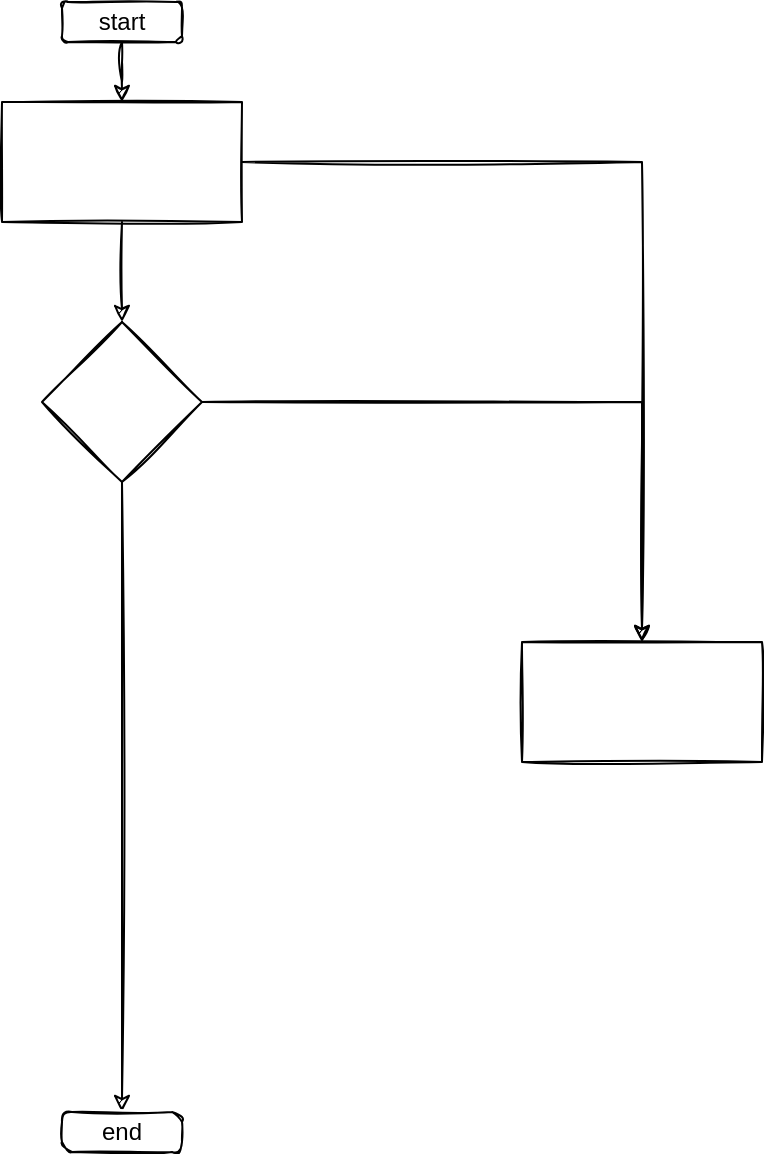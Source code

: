 <mxfile version="20.6.2" type="github">
  <diagram id="pc3F08xyTTGjwIMSuzRH" name="ページ1">
    <mxGraphModel dx="1422" dy="882" grid="1" gridSize="10" guides="1" tooltips="1" connect="1" arrows="1" fold="1" page="1" pageScale="1" pageWidth="827" pageHeight="1169" math="0" shadow="0">
      <root>
        <mxCell id="0" />
        <mxCell id="1" parent="0" />
        <mxCell id="RlombEwHmYLS-OOxF9OD-4" value="" style="edgeStyle=orthogonalEdgeStyle;rounded=0;orthogonalLoop=1;jettySize=auto;html=1;sketch=1;" parent="1" source="RlombEwHmYLS-OOxF9OD-1" target="RlombEwHmYLS-OOxF9OD-2" edge="1">
          <mxGeometry relative="1" as="geometry" />
        </mxCell>
        <mxCell id="RlombEwHmYLS-OOxF9OD-7" value="" style="edgeStyle=orthogonalEdgeStyle;rounded=0;orthogonalLoop=1;jettySize=auto;html=1;sketch=1;" parent="1" source="RlombEwHmYLS-OOxF9OD-1" target="RlombEwHmYLS-OOxF9OD-5" edge="1">
          <mxGeometry relative="1" as="geometry" />
        </mxCell>
        <mxCell id="RlombEwHmYLS-OOxF9OD-1" value="" style="rounded=0;whiteSpace=wrap;html=1;sketch=1;" parent="1" vertex="1">
          <mxGeometry x="150" y="60" width="120" height="60" as="geometry" />
        </mxCell>
        <mxCell id="RlombEwHmYLS-OOxF9OD-6" value="" style="edgeStyle=orthogonalEdgeStyle;rounded=0;orthogonalLoop=1;jettySize=auto;html=1;sketch=1;" parent="1" source="RlombEwHmYLS-OOxF9OD-2" target="RlombEwHmYLS-OOxF9OD-5" edge="1">
          <mxGeometry relative="1" as="geometry" />
        </mxCell>
        <mxCell id="RlombEwHmYLS-OOxF9OD-16" style="edgeStyle=orthogonalEdgeStyle;rounded=0;orthogonalLoop=1;jettySize=auto;html=1;exitX=0.5;exitY=1;exitDx=0;exitDy=0;entryX=0.5;entryY=0;entryDx=0;entryDy=0;sketch=1;" parent="1" source="RlombEwHmYLS-OOxF9OD-2" target="RlombEwHmYLS-OOxF9OD-12" edge="1">
          <mxGeometry relative="1" as="geometry" />
        </mxCell>
        <mxCell id="RlombEwHmYLS-OOxF9OD-2" value="" style="rhombus;whiteSpace=wrap;html=1;sketch=1;" parent="1" vertex="1">
          <mxGeometry x="170" y="170" width="80" height="80" as="geometry" />
        </mxCell>
        <mxCell id="RlombEwHmYLS-OOxF9OD-5" value="" style="rounded=0;whiteSpace=wrap;html=1;sketch=1;glass=0;" parent="1" vertex="1">
          <mxGeometry x="410" y="330" width="120" height="60" as="geometry" />
        </mxCell>
        <mxCell id="RlombEwHmYLS-OOxF9OD-13" value="" style="edgeStyle=orthogonalEdgeStyle;rounded=0;orthogonalLoop=1;jettySize=auto;html=1;sketch=1;" parent="1" source="RlombEwHmYLS-OOxF9OD-11" target="RlombEwHmYLS-OOxF9OD-1" edge="1">
          <mxGeometry relative="1" as="geometry" />
        </mxCell>
        <mxCell id="RlombEwHmYLS-OOxF9OD-11" value="start" style="rounded=1;whiteSpace=wrap;html=1;sketch=1;" parent="1" vertex="1">
          <mxGeometry x="180" y="10" width="60" height="20" as="geometry" />
        </mxCell>
        <mxCell id="RlombEwHmYLS-OOxF9OD-12" value="end" style="rounded=1;whiteSpace=wrap;html=1;arcSize=25;sketch=1;" parent="1" vertex="1">
          <mxGeometry x="180" y="565" width="60" height="20" as="geometry" />
        </mxCell>
      </root>
    </mxGraphModel>
  </diagram>
</mxfile>
